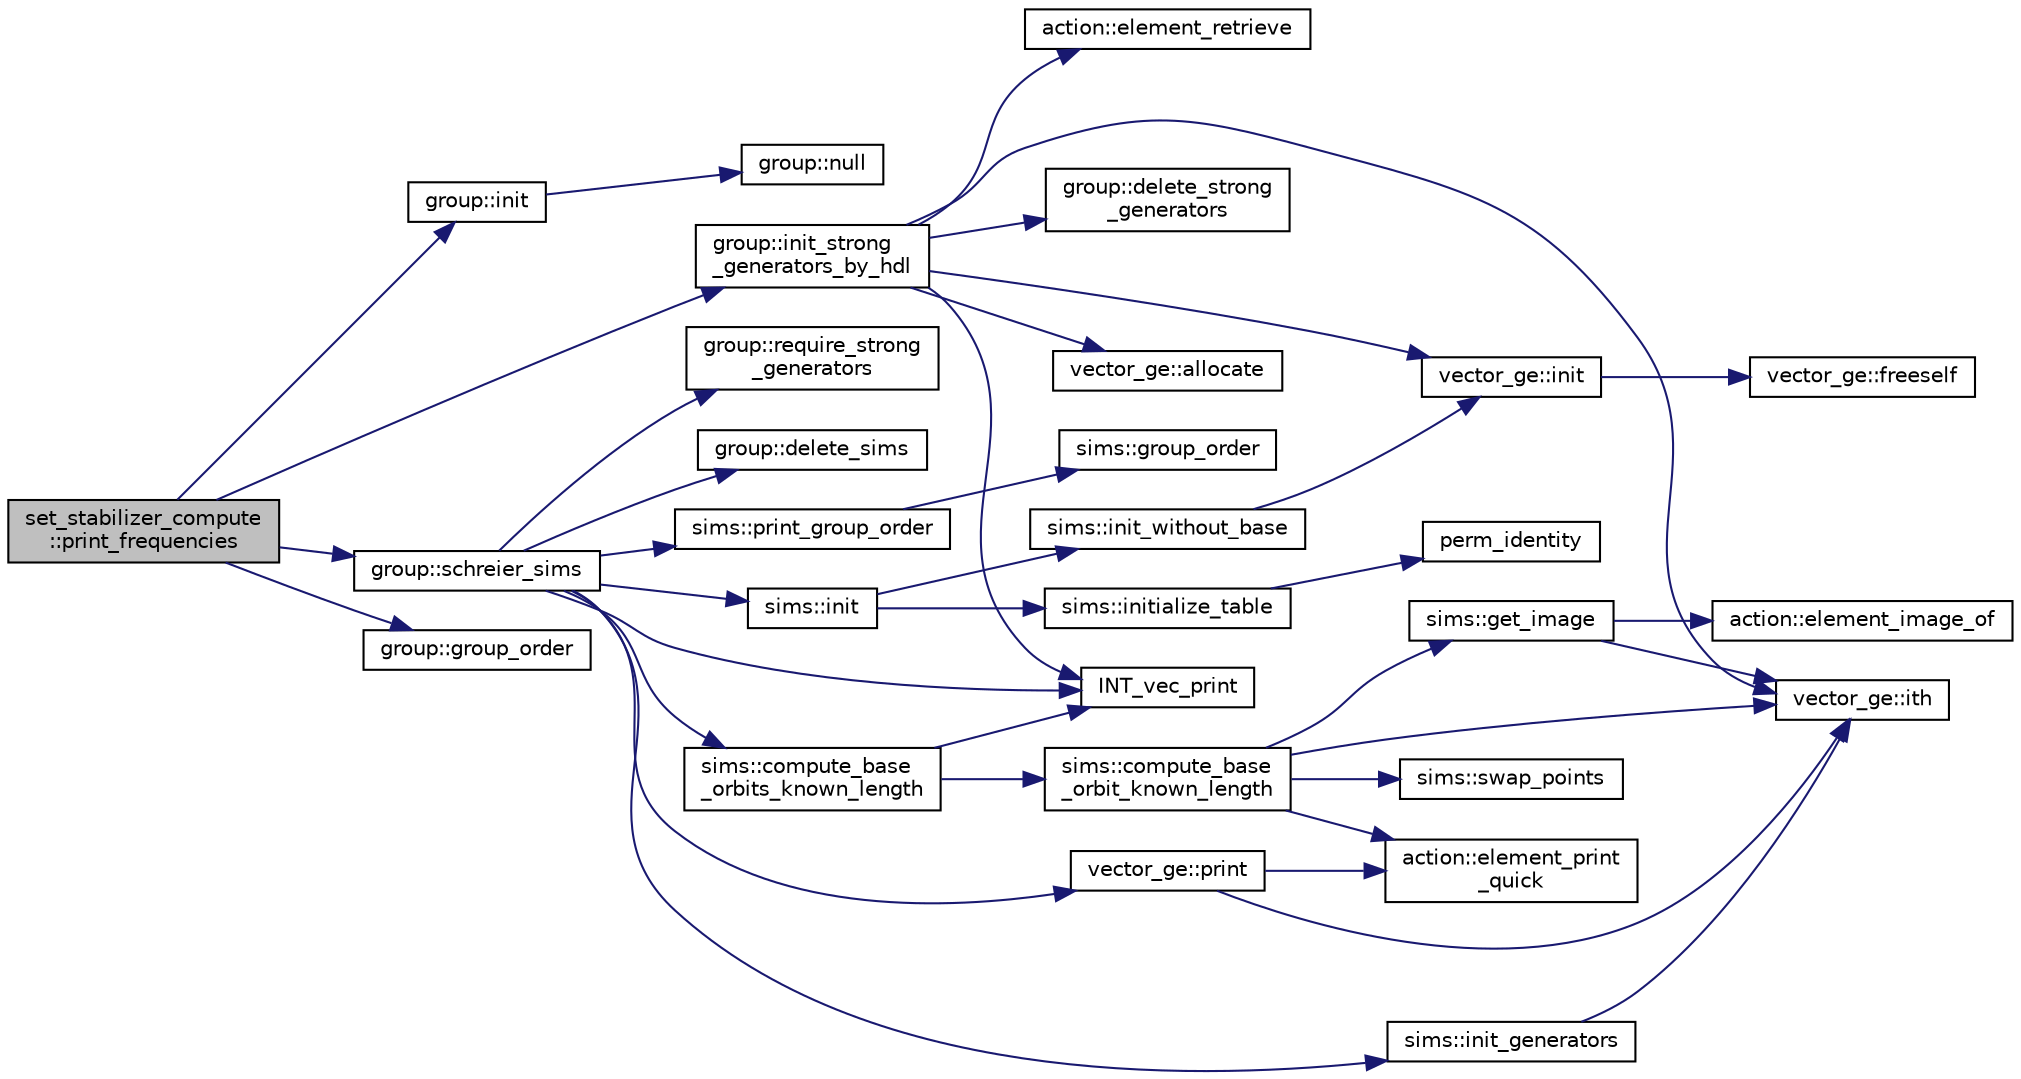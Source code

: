 digraph "set_stabilizer_compute::print_frequencies"
{
  edge [fontname="Helvetica",fontsize="10",labelfontname="Helvetica",labelfontsize="10"];
  node [fontname="Helvetica",fontsize="10",shape=record];
  rankdir="LR";
  Node1788 [label="set_stabilizer_compute\l::print_frequencies",height=0.2,width=0.4,color="black", fillcolor="grey75", style="filled", fontcolor="black"];
  Node1788 -> Node1789 [color="midnightblue",fontsize="10",style="solid",fontname="Helvetica"];
  Node1789 [label="group::init",height=0.2,width=0.4,color="black", fillcolor="white", style="filled",URL="$d1/db7/classgroup.html#a9f5de0500658e265332c7f62c0d3962d"];
  Node1789 -> Node1790 [color="midnightblue",fontsize="10",style="solid",fontname="Helvetica"];
  Node1790 [label="group::null",height=0.2,width=0.4,color="black", fillcolor="white", style="filled",URL="$d1/db7/classgroup.html#a25f33ef4c9370d6cefa29b0c49f64a18"];
  Node1788 -> Node1791 [color="midnightblue",fontsize="10",style="solid",fontname="Helvetica"];
  Node1791 [label="group::init_strong\l_generators_by_hdl",height=0.2,width=0.4,color="black", fillcolor="white", style="filled",URL="$d1/db7/classgroup.html#a65100d600cfb0955dae3582a2d6a2532"];
  Node1791 -> Node1792 [color="midnightblue",fontsize="10",style="solid",fontname="Helvetica"];
  Node1792 [label="INT_vec_print",height=0.2,width=0.4,color="black", fillcolor="white", style="filled",URL="$df/dbf/sajeeb_8_c.html#a79a5901af0b47dd0d694109543c027fe"];
  Node1791 -> Node1793 [color="midnightblue",fontsize="10",style="solid",fontname="Helvetica"];
  Node1793 [label="group::delete_strong\l_generators",height=0.2,width=0.4,color="black", fillcolor="white", style="filled",URL="$d1/db7/classgroup.html#a36c96bdf4428fdf236dfabab0f82b898"];
  Node1791 -> Node1794 [color="midnightblue",fontsize="10",style="solid",fontname="Helvetica"];
  Node1794 [label="vector_ge::init",height=0.2,width=0.4,color="black", fillcolor="white", style="filled",URL="$d4/d6e/classvector__ge.html#afe1d6befd1f1501e6be34afbaa9d30a8"];
  Node1794 -> Node1795 [color="midnightblue",fontsize="10",style="solid",fontname="Helvetica"];
  Node1795 [label="vector_ge::freeself",height=0.2,width=0.4,color="black", fillcolor="white", style="filled",URL="$d4/d6e/classvector__ge.html#aa002e4b715cc73a9b8b367d29700b452"];
  Node1791 -> Node1796 [color="midnightblue",fontsize="10",style="solid",fontname="Helvetica"];
  Node1796 [label="vector_ge::allocate",height=0.2,width=0.4,color="black", fillcolor="white", style="filled",URL="$d4/d6e/classvector__ge.html#a35b062a9201b30f0a87bf87702d243ae"];
  Node1791 -> Node1797 [color="midnightblue",fontsize="10",style="solid",fontname="Helvetica"];
  Node1797 [label="action::element_retrieve",height=0.2,width=0.4,color="black", fillcolor="white", style="filled",URL="$d2/d86/classaction.html#ad28f6f8810ffbad64c1490f78e51e2b1"];
  Node1791 -> Node1798 [color="midnightblue",fontsize="10",style="solid",fontname="Helvetica"];
  Node1798 [label="vector_ge::ith",height=0.2,width=0.4,color="black", fillcolor="white", style="filled",URL="$d4/d6e/classvector__ge.html#a1ff002e8b746a9beb119d57dcd4a15ff"];
  Node1788 -> Node1799 [color="midnightblue",fontsize="10",style="solid",fontname="Helvetica"];
  Node1799 [label="group::schreier_sims",height=0.2,width=0.4,color="black", fillcolor="white", style="filled",URL="$d1/db7/classgroup.html#a224ed784f302897ca0c0e578446afa08"];
  Node1799 -> Node1800 [color="midnightblue",fontsize="10",style="solid",fontname="Helvetica"];
  Node1800 [label="group::require_strong\l_generators",height=0.2,width=0.4,color="black", fillcolor="white", style="filled",URL="$d1/db7/classgroup.html#adfc3de74ab859ba6dba668b50efaf392"];
  Node1799 -> Node1801 [color="midnightblue",fontsize="10",style="solid",fontname="Helvetica"];
  Node1801 [label="group::delete_sims",height=0.2,width=0.4,color="black", fillcolor="white", style="filled",URL="$d1/db7/classgroup.html#accebe64da3d51160a974fad069a90eac"];
  Node1799 -> Node1802 [color="midnightblue",fontsize="10",style="solid",fontname="Helvetica"];
  Node1802 [label="sims::init",height=0.2,width=0.4,color="black", fillcolor="white", style="filled",URL="$d9/df3/classsims.html#a02eb61ed14f75cfe4dc0770142c1bff0"];
  Node1802 -> Node1803 [color="midnightblue",fontsize="10",style="solid",fontname="Helvetica"];
  Node1803 [label="sims::init_without_base",height=0.2,width=0.4,color="black", fillcolor="white", style="filled",URL="$d9/df3/classsims.html#a1010f2dc330b7c5ae10128c0b7dcbefd"];
  Node1803 -> Node1794 [color="midnightblue",fontsize="10",style="solid",fontname="Helvetica"];
  Node1802 -> Node1804 [color="midnightblue",fontsize="10",style="solid",fontname="Helvetica"];
  Node1804 [label="sims::initialize_table",height=0.2,width=0.4,color="black", fillcolor="white", style="filled",URL="$d9/df3/classsims.html#abe36dd0812bde20447f5aaa8384596a7"];
  Node1804 -> Node1805 [color="midnightblue",fontsize="10",style="solid",fontname="Helvetica"];
  Node1805 [label="perm_identity",height=0.2,width=0.4,color="black", fillcolor="white", style="filled",URL="$d2/d7c/combinatorics_8_c.html#aebc54d3f9c31f253ae53e3eb3b386208"];
  Node1799 -> Node1806 [color="midnightblue",fontsize="10",style="solid",fontname="Helvetica"];
  Node1806 [label="vector_ge::print",height=0.2,width=0.4,color="black", fillcolor="white", style="filled",URL="$d4/d6e/classvector__ge.html#a0d260cce035c20b32d7989c50670aa8a"];
  Node1806 -> Node1807 [color="midnightblue",fontsize="10",style="solid",fontname="Helvetica"];
  Node1807 [label="action::element_print\l_quick",height=0.2,width=0.4,color="black", fillcolor="white", style="filled",URL="$d2/d86/classaction.html#a4844680cf6750396f76494a28655265b"];
  Node1806 -> Node1798 [color="midnightblue",fontsize="10",style="solid",fontname="Helvetica"];
  Node1799 -> Node1808 [color="midnightblue",fontsize="10",style="solid",fontname="Helvetica"];
  Node1808 [label="sims::init_generators",height=0.2,width=0.4,color="black", fillcolor="white", style="filled",URL="$d9/df3/classsims.html#aa2a7908389727bdfa05d034e8d53a818"];
  Node1808 -> Node1798 [color="midnightblue",fontsize="10",style="solid",fontname="Helvetica"];
  Node1799 -> Node1792 [color="midnightblue",fontsize="10",style="solid",fontname="Helvetica"];
  Node1799 -> Node1809 [color="midnightblue",fontsize="10",style="solid",fontname="Helvetica"];
  Node1809 [label="sims::compute_base\l_orbits_known_length",height=0.2,width=0.4,color="black", fillcolor="white", style="filled",URL="$d9/df3/classsims.html#a7f6b55695e29ce46f965ac4c87c31a06"];
  Node1809 -> Node1792 [color="midnightblue",fontsize="10",style="solid",fontname="Helvetica"];
  Node1809 -> Node1810 [color="midnightblue",fontsize="10",style="solid",fontname="Helvetica"];
  Node1810 [label="sims::compute_base\l_orbit_known_length",height=0.2,width=0.4,color="black", fillcolor="white", style="filled",URL="$d9/df3/classsims.html#af93aba6d77ea121ff5e1dec9fefa0002"];
  Node1810 -> Node1807 [color="midnightblue",fontsize="10",style="solid",fontname="Helvetica"];
  Node1810 -> Node1798 [color="midnightblue",fontsize="10",style="solid",fontname="Helvetica"];
  Node1810 -> Node1811 [color="midnightblue",fontsize="10",style="solid",fontname="Helvetica"];
  Node1811 [label="sims::swap_points",height=0.2,width=0.4,color="black", fillcolor="white", style="filled",URL="$d9/df3/classsims.html#a3443b4bbfb5573864c29b627562819d2"];
  Node1810 -> Node1812 [color="midnightblue",fontsize="10",style="solid",fontname="Helvetica"];
  Node1812 [label="sims::get_image",height=0.2,width=0.4,color="black", fillcolor="white", style="filled",URL="$d9/df3/classsims.html#ae649dbf5a9440550c1ca4e402c4b4b16"];
  Node1812 -> Node1813 [color="midnightblue",fontsize="10",style="solid",fontname="Helvetica"];
  Node1813 [label="action::element_image_of",height=0.2,width=0.4,color="black", fillcolor="white", style="filled",URL="$d2/d86/classaction.html#ae09559d4537a048fc860f8a74a31393d"];
  Node1812 -> Node1798 [color="midnightblue",fontsize="10",style="solid",fontname="Helvetica"];
  Node1799 -> Node1814 [color="midnightblue",fontsize="10",style="solid",fontname="Helvetica"];
  Node1814 [label="sims::print_group_order",height=0.2,width=0.4,color="black", fillcolor="white", style="filled",URL="$d9/df3/classsims.html#a2fc3bfc40a993e0a6902374465304c0c"];
  Node1814 -> Node1815 [color="midnightblue",fontsize="10",style="solid",fontname="Helvetica"];
  Node1815 [label="sims::group_order",height=0.2,width=0.4,color="black", fillcolor="white", style="filled",URL="$d9/df3/classsims.html#aa442445175656570fa35febbe790efad"];
  Node1788 -> Node1816 [color="midnightblue",fontsize="10",style="solid",fontname="Helvetica"];
  Node1816 [label="group::group_order",height=0.2,width=0.4,color="black", fillcolor="white", style="filled",URL="$d1/db7/classgroup.html#a2d70bcf6a1495e7fb8e16ba7dfadb725"];
}
